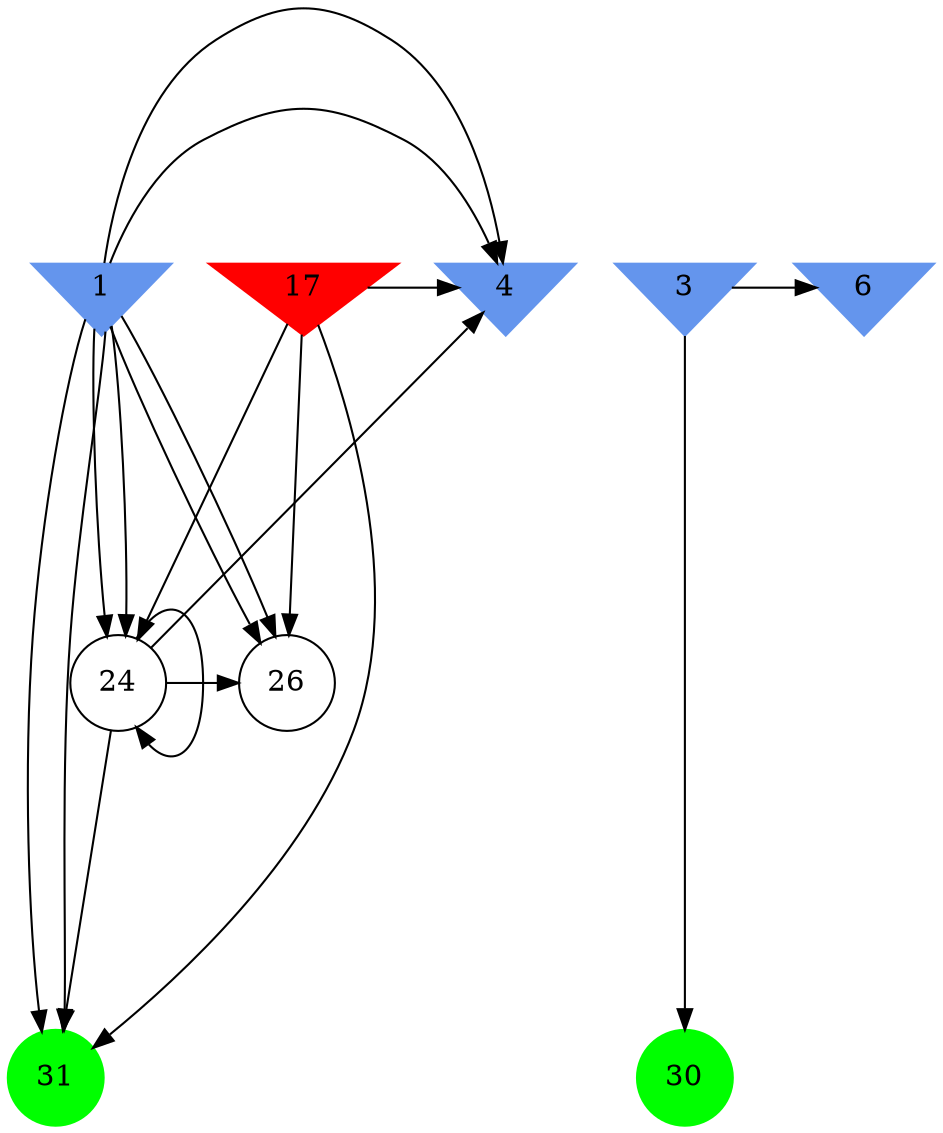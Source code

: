 digraph brain {
	ranksep=2.0;
	1 [shape=invtriangle,style=filled,color=cornflowerblue];
	3 [shape=invtriangle,style=filled,color=cornflowerblue];
	4 [shape=invtriangle,style=filled,color=cornflowerblue];
	6 [shape=invtriangle,style=filled,color=cornflowerblue];
	17 [shape=invtriangle,style=filled,color=red];
	24 [shape=circle,color=black];
	26 [shape=circle,color=black];
	30 [shape=circle,style=filled,color=green];
	31 [shape=circle,style=filled,color=green];
	3	->	6;
	3	->	30;
	1	->	4;
	1	->	24;
	1	->	31;
	1	->	26;
	17	->	4;
	17	->	24;
	17	->	31;
	17	->	26;
	24	->	4;
	24	->	24;
	24	->	31;
	24	->	26;
	1	->	4;
	1	->	24;
	1	->	31;
	1	->	26;
	{ rank=same; 1; 3; 4; 6; 17; }
	{ rank=same; 24; 26; }
	{ rank=same; 30; 31; }
}
